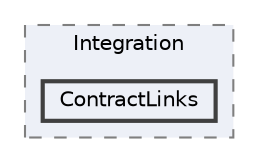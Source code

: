 digraph "Web/Modules/EleWise.ELMA.Documents.Contracts.Web/Integration/ContractLinks"
{
 // LATEX_PDF_SIZE
  bgcolor="transparent";
  edge [fontname=Helvetica,fontsize=10,labelfontname=Helvetica,labelfontsize=10];
  node [fontname=Helvetica,fontsize=10,shape=box,height=0.2,width=0.4];
  compound=true
  subgraph clusterdir_78668754bef10beed14241ccd87831fc {
    graph [ bgcolor="#edf0f7", pencolor="grey50", label="Integration", fontname=Helvetica,fontsize=10 style="filled,dashed", URL="dir_78668754bef10beed14241ccd87831fc.html",tooltip=""]
  dir_fee8967e6e5c6d144c3fd541a3e8c7b1 [label="ContractLinks", fillcolor="#edf0f7", color="grey25", style="filled,bold", URL="dir_fee8967e6e5c6d144c3fd541a3e8c7b1.html",tooltip=""];
  }
}

